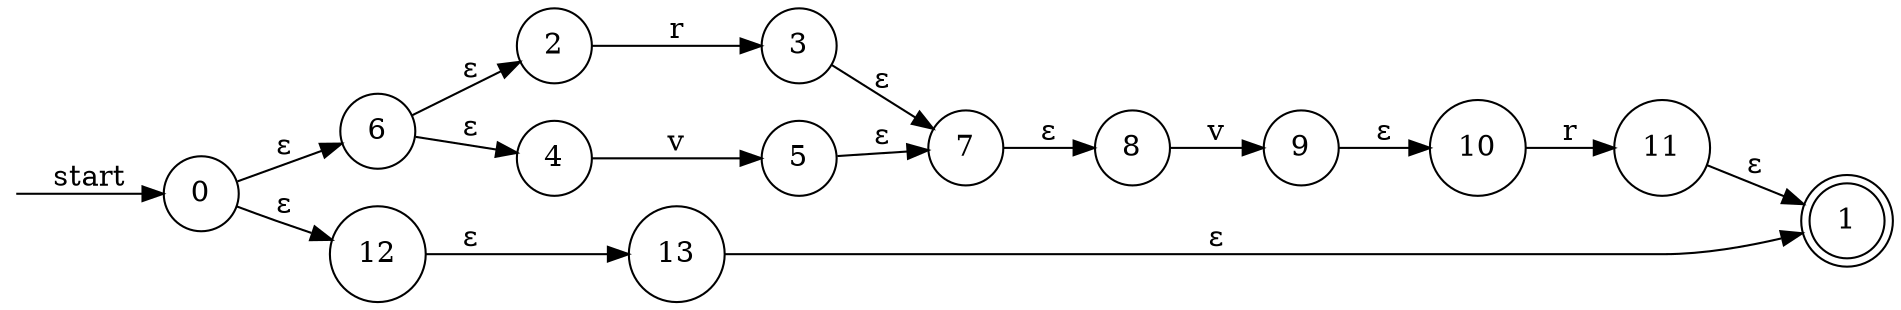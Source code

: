 digraph enfa {
    rankdir = LR;
    node [shape = circle];
    __start [style = invis, shape = point];
    __start -> "0" [ label = "start" ];
    node [shape = doublecircle]; "1"
    node [shape = circle];
    "2" -> "3" [ label = "r" ];
    "4" -> "5" [ label = "v" ];
    "6" -> "2" [ label = "&epsilon;" ];
    "6" -> "4" [ label = "&epsilon;" ];
    "3" -> "7" [ label = "&epsilon;" ];
    "5" -> "7" [ label = "&epsilon;" ];
    "8" -> "9" [ label = "v" ];
    "10" -> "11" [ label = "r" ];
    "9" -> "10" [ label = "&epsilon;" ];
    "7" -> "8" [ label = "&epsilon;" ];
    "12" -> "13" [ label = "&epsilon;" ];
    "0" -> "6" [ label = "&epsilon;" ];
    "0" -> "12" [ label = "&epsilon;" ];
    "11" -> "1" [ label = "&epsilon;" ];
    "13" -> "1" [ label = "&epsilon;" ];
}
